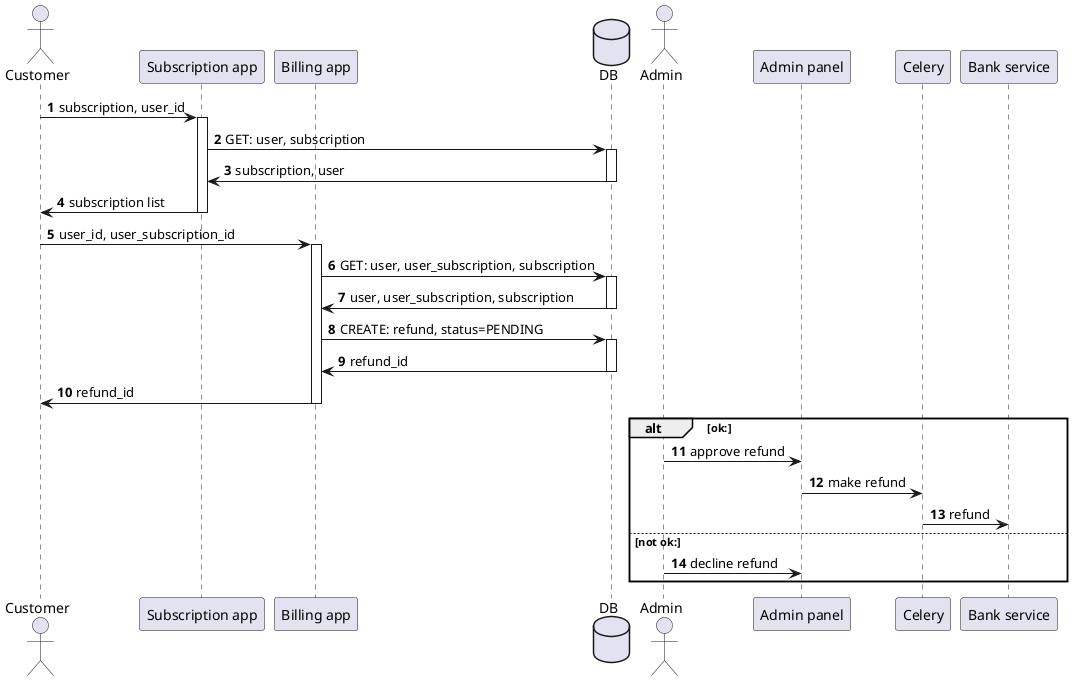 @startuml
autonumber
actor customer as "Customer"
participant subscription_app as "Subscription app"
participant billing_app as "Billing app"
database db as "DB"
actor admin as "Admin"
participant admin_panel as "Admin panel"
participant celery as "Celery"
participant bank_service as "Bank service"

customer -> subscription_app ++: subscription, user_id
subscription_app -> db ++: GET: user, subscription
db -> subscription_app --: subscription, user
subscription_app -> customer --: subscription list

customer -> billing_app ++: user_id, user_subscription_id
billing_app -> db ++: GET: user, user_subscription, subscription
db -> billing_app --: user, user_subscription, subscription
billing_app -> db ++: CREATE: refund, status=PENDING
db -> billing_app --: refund_id

billing_app -> customer --: refund_id

alt ok:
    admin -> admin_panel: approve refund
    admin_panel -> celery: make refund
    celery -> bank_service: refund
else not ok:
    admin -> admin_panel: decline refund
end

@enduml